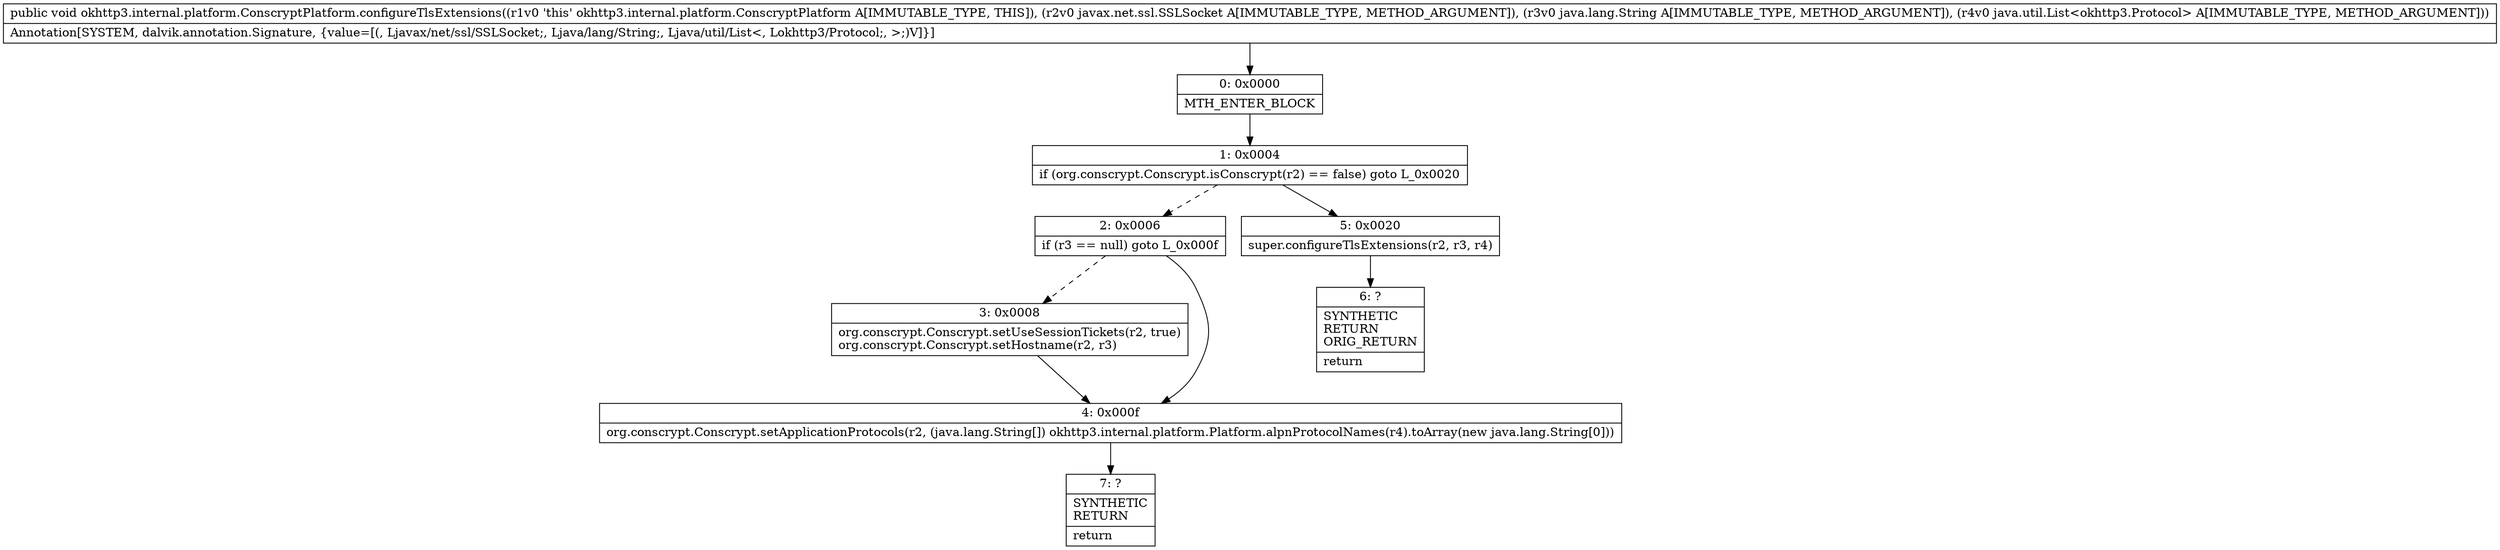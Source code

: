 digraph "CFG forokhttp3.internal.platform.ConscryptPlatform.configureTlsExtensions(Ljavax\/net\/ssl\/SSLSocket;Ljava\/lang\/String;Ljava\/util\/List;)V" {
Node_0 [shape=record,label="{0\:\ 0x0000|MTH_ENTER_BLOCK\l}"];
Node_1 [shape=record,label="{1\:\ 0x0004|if (org.conscrypt.Conscrypt.isConscrypt(r2) == false) goto L_0x0020\l}"];
Node_2 [shape=record,label="{2\:\ 0x0006|if (r3 == null) goto L_0x000f\l}"];
Node_3 [shape=record,label="{3\:\ 0x0008|org.conscrypt.Conscrypt.setUseSessionTickets(r2, true)\lorg.conscrypt.Conscrypt.setHostname(r2, r3)\l}"];
Node_4 [shape=record,label="{4\:\ 0x000f|org.conscrypt.Conscrypt.setApplicationProtocols(r2, (java.lang.String[]) okhttp3.internal.platform.Platform.alpnProtocolNames(r4).toArray(new java.lang.String[0]))\l}"];
Node_5 [shape=record,label="{5\:\ 0x0020|super.configureTlsExtensions(r2, r3, r4)\l}"];
Node_6 [shape=record,label="{6\:\ ?|SYNTHETIC\lRETURN\lORIG_RETURN\l|return\l}"];
Node_7 [shape=record,label="{7\:\ ?|SYNTHETIC\lRETURN\l|return\l}"];
MethodNode[shape=record,label="{public void okhttp3.internal.platform.ConscryptPlatform.configureTlsExtensions((r1v0 'this' okhttp3.internal.platform.ConscryptPlatform A[IMMUTABLE_TYPE, THIS]), (r2v0 javax.net.ssl.SSLSocket A[IMMUTABLE_TYPE, METHOD_ARGUMENT]), (r3v0 java.lang.String A[IMMUTABLE_TYPE, METHOD_ARGUMENT]), (r4v0 java.util.List\<okhttp3.Protocol\> A[IMMUTABLE_TYPE, METHOD_ARGUMENT]))  | Annotation[SYSTEM, dalvik.annotation.Signature, \{value=[(, Ljavax\/net\/ssl\/SSLSocket;, Ljava\/lang\/String;, Ljava\/util\/List\<, Lokhttp3\/Protocol;, \>;)V]\}]\l}"];
MethodNode -> Node_0;
Node_0 -> Node_1;
Node_1 -> Node_2[style=dashed];
Node_1 -> Node_5;
Node_2 -> Node_3[style=dashed];
Node_2 -> Node_4;
Node_3 -> Node_4;
Node_4 -> Node_7;
Node_5 -> Node_6;
}

